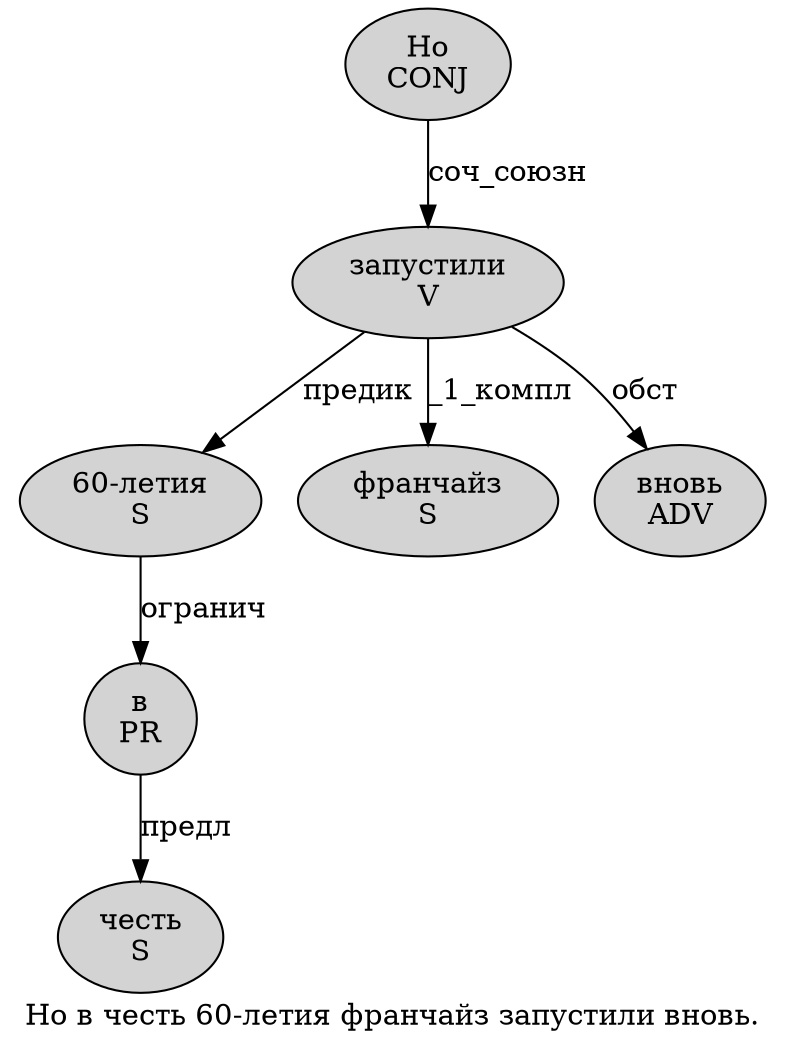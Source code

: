 digraph SENTENCE_4806 {
	graph [label="Но в честь 60-летия франчайз запустили вновь."]
	node [style=filled]
		0 [label="Но
CONJ" color="" fillcolor=lightgray penwidth=1 shape=ellipse]
		1 [label="в
PR" color="" fillcolor=lightgray penwidth=1 shape=ellipse]
		2 [label="честь
S" color="" fillcolor=lightgray penwidth=1 shape=ellipse]
		3 [label="60-летия
S" color="" fillcolor=lightgray penwidth=1 shape=ellipse]
		4 [label="франчайз
S" color="" fillcolor=lightgray penwidth=1 shape=ellipse]
		5 [label="запустили
V" color="" fillcolor=lightgray penwidth=1 shape=ellipse]
		6 [label="вновь
ADV" color="" fillcolor=lightgray penwidth=1 shape=ellipse]
			3 -> 1 [label="огранич"]
			1 -> 2 [label="предл"]
			5 -> 3 [label="предик"]
			5 -> 4 [label="_1_компл"]
			5 -> 6 [label="обст"]
			0 -> 5 [label="соч_союзн"]
}